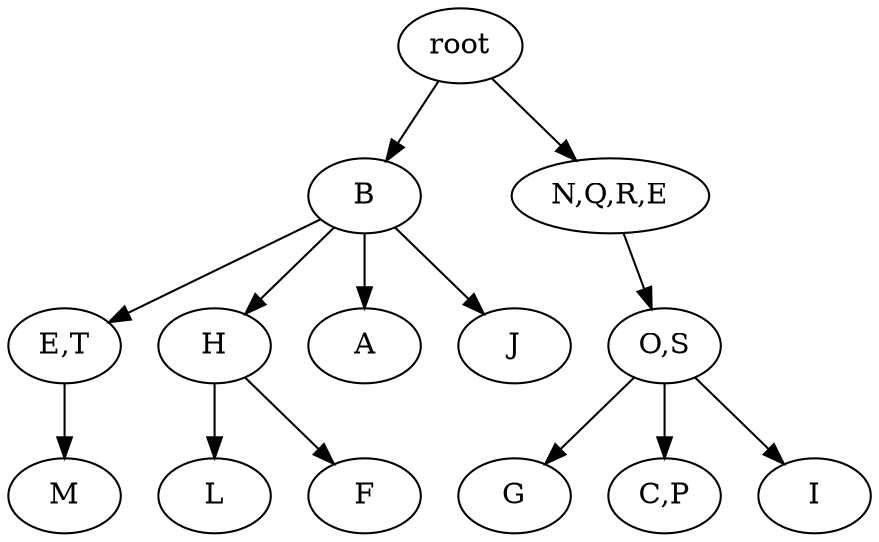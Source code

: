 strict digraph G {
	graph [name=G];
	0	 [label=root];
	1	 [label=B];
	0 -> 1;
	2	 [label="N,Q,R,E"];
	0 -> 2;
	4	 [label="E,T"];
	1 -> 4;
	6	 [label=H];
	1 -> 6;
	7	 [label=A];
	1 -> 7;
	8	 [label=J];
	1 -> 8;
	5	 [label="O,S"];
	2 -> 5;
	9	 [label=M];
	4 -> 9;
	10	 [label=G];
	5 -> 10;
	11	 [label="C,P"];
	5 -> 11;
	12	 [label=I];
	5 -> 12;
	13	 [label=L];
	6 -> 13;
	14	 [label=F];
	6 -> 14;
}

